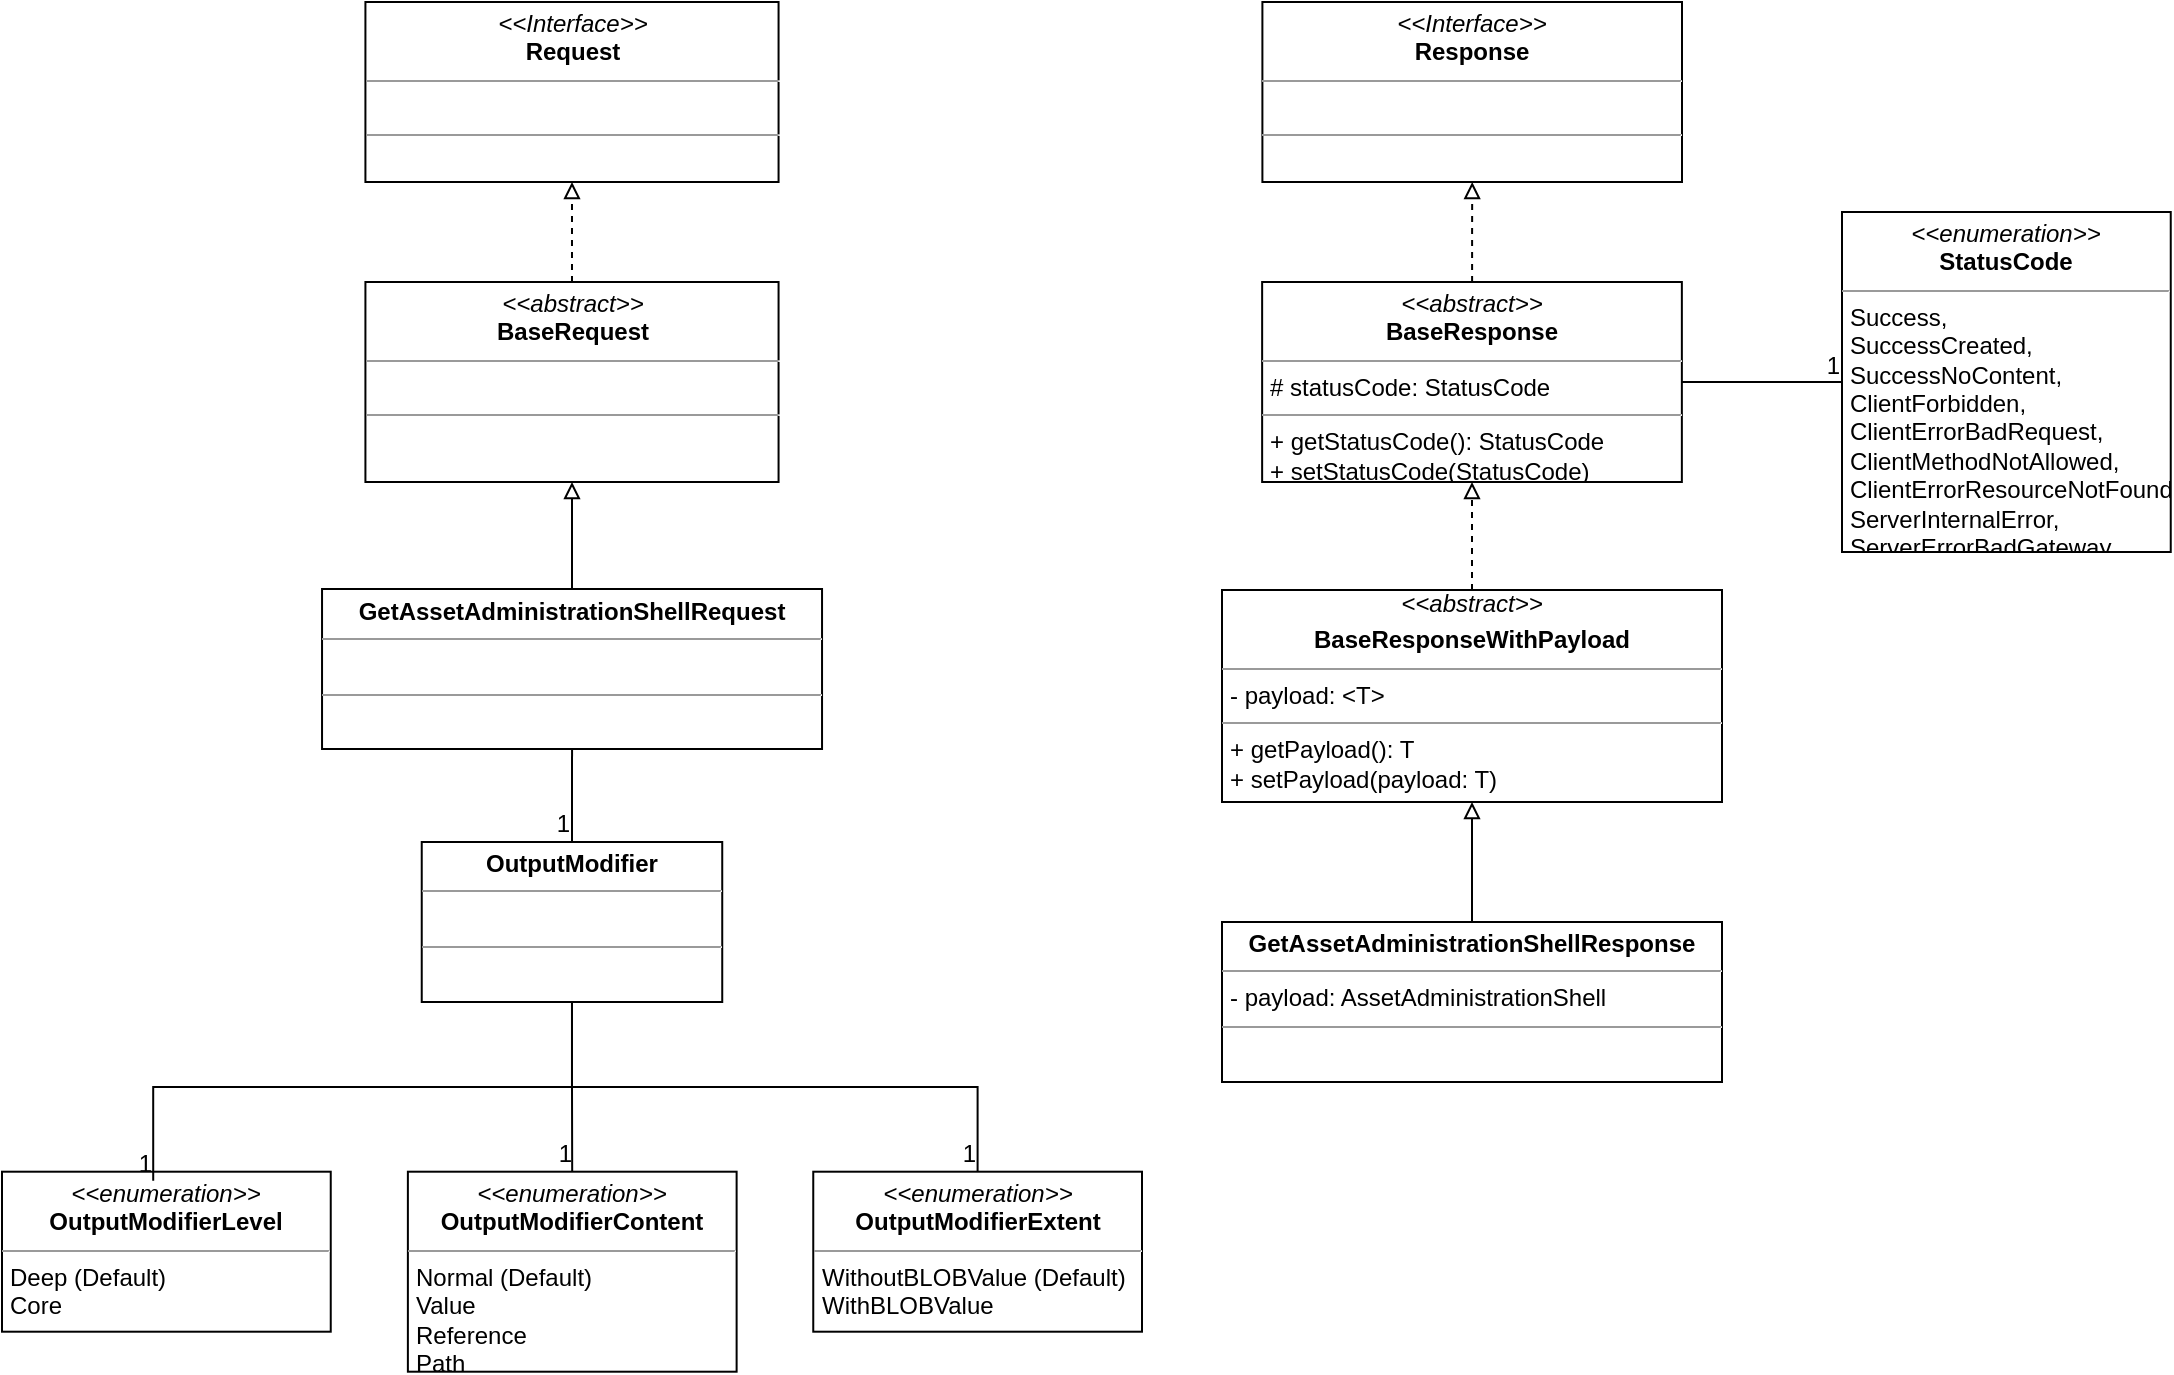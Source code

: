 <mxfile version="15.4.0" type="device"><diagram id="C5RBs43oDa-KdzZeNtuy" name="Page-1"><mxGraphModel dx="1086" dy="926" grid="1" gridSize="10" guides="1" tooltips="1" connect="1" arrows="1" fold="1" page="1" pageScale="1" pageWidth="1169" pageHeight="827" math="0" shadow="0"><root><mxCell id="WIyWlLk6GJQsqaUBKTNV-0"/><mxCell id="WIyWlLk6GJQsqaUBKTNV-1" parent="WIyWlLk6GJQsqaUBKTNV-0"/><mxCell id="f5zDzIItAupmZgzO_Vqk-6" value="&lt;p style=&quot;margin: 0px ; margin-top: 4px ; text-align: center&quot;&gt;&lt;i&gt;&amp;lt;&amp;lt;Interface&amp;gt;&amp;gt;&lt;/i&gt;&lt;br&gt;&lt;b&gt;Request&lt;/b&gt;&lt;/p&gt;&lt;hr size=&quot;1&quot;&gt;&lt;p style=&quot;margin: 0px ; margin-left: 4px&quot;&gt;&lt;br&gt;&lt;/p&gt;&lt;hr size=&quot;1&quot;&gt;&lt;p style=&quot;margin: 0px ; margin-left: 4px&quot;&gt;&lt;br&gt;&lt;/p&gt;" style="verticalAlign=top;align=left;overflow=fill;fontSize=12;fontFamily=Helvetica;html=1;" parent="WIyWlLk6GJQsqaUBKTNV-1" vertex="1"><mxGeometry x="201.71" y="40" width="206.57" height="90" as="geometry"/></mxCell><mxCell id="QECCRtX85m3brhspg_UT-2" value="&lt;p style=&quot;margin: 0px ; margin-top: 4px ; text-align: center&quot;&gt;&lt;b&gt;GetAssetAdministrationShellRequest&lt;/b&gt;&lt;br&gt;&lt;/p&gt;&lt;hr size=&quot;1&quot;&gt;&lt;p style=&quot;margin: 0px ; margin-left: 4px&quot;&gt;&lt;br&gt;&lt;/p&gt;&lt;hr size=&quot;1&quot;&gt;&lt;p style=&quot;margin: 0px ; margin-left: 4px&quot;&gt;&lt;br&gt;&lt;/p&gt;" style="verticalAlign=top;align=left;overflow=fill;fontSize=12;fontFamily=Helvetica;html=1;" parent="WIyWlLk6GJQsqaUBKTNV-1" vertex="1"><mxGeometry x="180.02" y="333.5" width="250" height="80" as="geometry"/></mxCell><mxCell id="QECCRtX85m3brhspg_UT-3" value="" style="endArrow=block;html=1;rounded=0;edgeStyle=orthogonalEdgeStyle;entryX=0.5;entryY=1;entryDx=0;entryDy=0;endFill=0;" parent="WIyWlLk6GJQsqaUBKTNV-1" source="QECCRtX85m3brhspg_UT-2" target="QECCRtX85m3brhspg_UT-87" edge="1"><mxGeometry width="50" height="50" relative="1" as="geometry"><mxPoint x="307.65" y="309.289" as="sourcePoint"/><mxPoint x="305.465" y="275" as="targetPoint"/><Array as="points"/></mxGeometry></mxCell><mxCell id="QECCRtX85m3brhspg_UT-5" value="&lt;p style=&quot;margin: 0px ; margin-top: 4px ; text-align: center&quot;&gt;&lt;b&gt;OutputModifier&lt;/b&gt;&lt;br&gt;&lt;/p&gt;&lt;hr size=&quot;1&quot;&gt;&lt;p style=&quot;margin: 0px ; margin-left: 4px&quot;&gt;&lt;br&gt;&lt;/p&gt;&lt;hr size=&quot;1&quot;&gt;&lt;p style=&quot;margin: 0px ; margin-left: 4px&quot;&gt;&lt;br&gt;&lt;/p&gt;" style="verticalAlign=top;align=left;overflow=fill;fontSize=12;fontFamily=Helvetica;html=1;" parent="WIyWlLk6GJQsqaUBKTNV-1" vertex="1"><mxGeometry x="229.87" y="460" width="150.25" height="80" as="geometry"/></mxCell><mxCell id="QECCRtX85m3brhspg_UT-7" value="&lt;p style=&quot;margin: 0px ; margin-top: 4px ; text-align: center&quot;&gt;&lt;i&gt;&amp;lt;&amp;lt;enumeration&amp;gt;&amp;gt;&lt;/i&gt;&lt;br&gt;&lt;b&gt;OutputModifier&lt;/b&gt;&lt;b&gt;Level&lt;/b&gt;&lt;/p&gt;&lt;hr size=&quot;1&quot;&gt;&lt;p style=&quot;margin: 0px ; margin-left: 4px&quot;&gt;Deep (Default)&lt;br&gt;Core&lt;/p&gt;&lt;hr size=&quot;1&quot;&gt;&lt;p style=&quot;margin: 0px ; margin-left: 4px&quot;&gt;&lt;br&gt;&lt;/p&gt;" style="verticalAlign=top;align=left;overflow=fill;fontSize=12;fontFamily=Helvetica;html=1;" parent="WIyWlLk6GJQsqaUBKTNV-1" vertex="1"><mxGeometry x="20.0" y="624.85" width="164.37" height="80" as="geometry"/></mxCell><mxCell id="QECCRtX85m3brhspg_UT-8" style="edgeStyle=orthogonalEdgeStyle;rounded=0;orthogonalLoop=1;jettySize=auto;html=1;exitX=0.5;exitY=1;exitDx=0;exitDy=0;" parent="WIyWlLk6GJQsqaUBKTNV-1" edge="1"><mxGeometry relative="1" as="geometry"><mxPoint x="104.835" y="705.4" as="sourcePoint"/><mxPoint x="104.835" y="705.4" as="targetPoint"/></mxGeometry></mxCell><mxCell id="QECCRtX85m3brhspg_UT-9" value="&lt;p style=&quot;margin: 0px ; margin-top: 4px ; text-align: center&quot;&gt;&lt;i&gt;&amp;lt;&amp;lt;enumeration&amp;gt;&amp;gt;&lt;/i&gt;&lt;br&gt;&lt;b&gt;OutputModifier&lt;/b&gt;&lt;b&gt;Content&lt;/b&gt;&lt;/p&gt;&lt;hr size=&quot;1&quot;&gt;&lt;p style=&quot;margin: 0px ; margin-left: 4px&quot;&gt;Normal (Default)&lt;br&gt;Value&lt;/p&gt;&lt;p style=&quot;margin: 0px ; margin-left: 4px&quot;&gt;Reference&lt;/p&gt;&lt;p style=&quot;margin: 0px ; margin-left: 4px&quot;&gt;Path&lt;/p&gt;&lt;hr size=&quot;1&quot;&gt;&lt;p style=&quot;margin: 0px ; margin-left: 4px&quot;&gt;&lt;br&gt;&lt;/p&gt;" style="verticalAlign=top;align=left;overflow=fill;fontSize=12;fontFamily=Helvetica;html=1;" parent="WIyWlLk6GJQsqaUBKTNV-1" vertex="1"><mxGeometry x="222.94" y="624.85" width="164.37" height="100" as="geometry"/></mxCell><mxCell id="QECCRtX85m3brhspg_UT-10" value="&lt;p style=&quot;margin: 0px ; margin-top: 4px ; text-align: center&quot;&gt;&lt;i&gt;&amp;lt;&amp;lt;enumeration&amp;gt;&amp;gt;&lt;/i&gt;&lt;br&gt;&lt;b&gt;OutputModifier&lt;/b&gt;&lt;b&gt;Extent&lt;/b&gt;&lt;/p&gt;&lt;hr size=&quot;1&quot;&gt;&lt;p style=&quot;margin: 0px ; margin-left: 4px&quot;&gt;WithoutBLOBValue (Default)&lt;br&gt;WithBLOBValue&lt;/p&gt;&lt;hr size=&quot;1&quot;&gt;&lt;p style=&quot;margin: 0px ; margin-left: 4px&quot;&gt;&lt;br&gt;&lt;/p&gt;" style="verticalAlign=top;align=left;overflow=fill;fontSize=12;fontFamily=Helvetica;html=1;" parent="WIyWlLk6GJQsqaUBKTNV-1" vertex="1"><mxGeometry x="425.63" y="624.85" width="164.37" height="80" as="geometry"/></mxCell><mxCell id="QECCRtX85m3brhspg_UT-12" value="" style="endArrow=none;html=1;rounded=0;entryX=0.5;entryY=0;entryDx=0;entryDy=0;exitX=0.5;exitY=1;exitDx=0;exitDy=0;edgeStyle=orthogonalEdgeStyle;" parent="WIyWlLk6GJQsqaUBKTNV-1" source="QECCRtX85m3brhspg_UT-2" target="QECCRtX85m3brhspg_UT-5" edge="1"><mxGeometry relative="1" as="geometry"><mxPoint x="318.28" y="480" as="sourcePoint"/><mxPoint x="478.28" y="480" as="targetPoint"/></mxGeometry></mxCell><mxCell id="QECCRtX85m3brhspg_UT-13" value="1" style="resizable=0;html=1;align=right;verticalAlign=bottom;" parent="QECCRtX85m3brhspg_UT-12" connectable="0" vertex="1"><mxGeometry x="1" relative="1" as="geometry"/></mxCell><mxCell id="QECCRtX85m3brhspg_UT-53" value="&lt;p style=&quot;margin: 0px ; margin-top: 4px ; text-align: center&quot;&gt;&lt;i&gt;&amp;lt;&amp;lt;Interface&amp;gt;&amp;gt;&lt;/i&gt;&lt;br&gt;&lt;b&gt;Response&lt;/b&gt;&lt;/p&gt;&lt;hr size=&quot;1&quot;&gt;&lt;p style=&quot;margin: 0px ; margin-left: 4px&quot;&gt;&lt;br&gt;&lt;/p&gt;&lt;hr size=&quot;1&quot;&gt;&lt;p style=&quot;margin: 0px ; margin-left: 4px&quot;&gt;&lt;br&gt;&lt;/p&gt;" style="verticalAlign=top;align=left;overflow=fill;fontSize=12;fontFamily=Helvetica;html=1;" parent="WIyWlLk6GJQsqaUBKTNV-1" vertex="1"><mxGeometry x="650.2" y="40" width="209.8" height="90" as="geometry"/></mxCell><mxCell id="QECCRtX85m3brhspg_UT-55" style="edgeStyle=orthogonalEdgeStyle;rounded=0;orthogonalLoop=1;jettySize=auto;html=1;entryX=0.5;entryY=1;entryDx=0;entryDy=0;endArrow=block;endFill=0;dashed=1;" parent="WIyWlLk6GJQsqaUBKTNV-1" source="QECCRtX85m3brhspg_UT-54" target="QECCRtX85m3brhspg_UT-53" edge="1"><mxGeometry relative="1" as="geometry"/></mxCell><mxCell id="QECCRtX85m3brhspg_UT-54" value="&lt;p style=&quot;margin: 0px ; margin-top: 4px ; text-align: center&quot;&gt;&lt;i&gt;&amp;lt;&amp;lt;abstract&amp;gt;&amp;gt;&lt;/i&gt;&lt;br&gt;&lt;b&gt;BaseResponse&lt;/b&gt;&lt;/p&gt;&lt;hr size=&quot;1&quot;&gt;&lt;p style=&quot;margin: 0px ; margin-left: 4px&quot;&gt;# statusCode: StatusCode&lt;/p&gt;&lt;hr size=&quot;1&quot;&gt;&lt;p style=&quot;margin: 0px ; margin-left: 4px&quot;&gt;+ getStatusCode(): StatusCode&lt;br&gt;+ setStatusCode(StatusCode)&lt;/p&gt;" style="verticalAlign=top;align=left;overflow=fill;fontSize=12;fontFamily=Helvetica;html=1;" parent="WIyWlLk6GJQsqaUBKTNV-1" vertex="1"><mxGeometry x="650.07" y="180" width="209.86" height="100" as="geometry"/></mxCell><mxCell id="QECCRtX85m3brhspg_UT-58" style="edgeStyle=orthogonalEdgeStyle;rounded=0;orthogonalLoop=1;jettySize=auto;html=1;entryX=0.5;entryY=1;entryDx=0;entryDy=0;endArrow=block;endFill=0;dashed=1;" parent="WIyWlLk6GJQsqaUBKTNV-1" source="QECCRtX85m3brhspg_UT-56" target="QECCRtX85m3brhspg_UT-54" edge="1"><mxGeometry relative="1" as="geometry"><mxPoint x="755.14" y="320" as="targetPoint"/></mxGeometry></mxCell><mxCell id="QECCRtX85m3brhspg_UT-56" value="&lt;div style=&quot;text-align: center&quot;&gt;&lt;i&gt;&amp;lt;&amp;lt;abstract&amp;gt;&amp;gt;&lt;/i&gt;&lt;/div&gt;&lt;p style=&quot;margin: 0px ; margin-top: 4px ; text-align: center&quot;&gt;&lt;b&gt;BaseResponseWithPayload&lt;/b&gt;&lt;br&gt;&lt;/p&gt;&lt;hr size=&quot;1&quot;&gt;&lt;p style=&quot;margin: 0px ; margin-left: 4px&quot;&gt;- payload: &amp;lt;T&amp;gt;&lt;/p&gt;&lt;hr size=&quot;1&quot;&gt;&lt;p style=&quot;margin: 0px ; margin-left: 4px&quot;&gt;+ getPayload(): T&lt;/p&gt;&lt;p style=&quot;margin: 0px ; margin-left: 4px&quot;&gt;+ setPayload(payload: T)&lt;/p&gt;" style="verticalAlign=top;align=left;overflow=fill;fontSize=12;fontFamily=Helvetica;html=1;" parent="WIyWlLk6GJQsqaUBKTNV-1" vertex="1"><mxGeometry x="630" y="334" width="250" height="106" as="geometry"/></mxCell><mxCell id="QECCRtX85m3brhspg_UT-67" value="" style="endArrow=none;html=1;rounded=0;edgeStyle=orthogonalEdgeStyle;exitX=0.5;exitY=1;exitDx=0;exitDy=0;" parent="WIyWlLk6GJQsqaUBKTNV-1" source="QECCRtX85m3brhspg_UT-5" target="QECCRtX85m3brhspg_UT-9" edge="1"><mxGeometry relative="1" as="geometry"><mxPoint x="458.28" y="540" as="sourcePoint"/><mxPoint x="618.28" y="540" as="targetPoint"/></mxGeometry></mxCell><mxCell id="QECCRtX85m3brhspg_UT-68" value="1" style="resizable=0;html=1;align=right;verticalAlign=bottom;" parent="QECCRtX85m3brhspg_UT-67" connectable="0" vertex="1"><mxGeometry x="1" relative="1" as="geometry"/></mxCell><mxCell id="QECCRtX85m3brhspg_UT-69" value="" style="endArrow=none;html=1;rounded=0;edgeStyle=orthogonalEdgeStyle;exitX=0.5;exitY=1;exitDx=0;exitDy=0;" parent="WIyWlLk6GJQsqaUBKTNV-1" source="QECCRtX85m3brhspg_UT-5" target="QECCRtX85m3brhspg_UT-10" edge="1"><mxGeometry relative="1" as="geometry"><mxPoint x="458.28" y="570" as="sourcePoint"/><mxPoint x="618.28" y="570" as="targetPoint"/></mxGeometry></mxCell><mxCell id="QECCRtX85m3brhspg_UT-70" value="1" style="resizable=0;html=1;align=right;verticalAlign=bottom;" parent="QECCRtX85m3brhspg_UT-69" connectable="0" vertex="1"><mxGeometry x="1" relative="1" as="geometry"/></mxCell><mxCell id="QECCRtX85m3brhspg_UT-71" value="" style="endArrow=none;html=1;rounded=0;edgeStyle=orthogonalEdgeStyle;entryX=0.46;entryY=0.057;entryDx=0;entryDy=0;entryPerimeter=0;exitX=0.5;exitY=1;exitDx=0;exitDy=0;" parent="WIyWlLk6GJQsqaUBKTNV-1" source="QECCRtX85m3brhspg_UT-5" target="QECCRtX85m3brhspg_UT-7" edge="1"><mxGeometry relative="1" as="geometry"><mxPoint x="308.28" y="520" as="sourcePoint"/><mxPoint x="468.28" y="520" as="targetPoint"/></mxGeometry></mxCell><mxCell id="QECCRtX85m3brhspg_UT-72" value="1" style="resizable=0;html=1;align=right;verticalAlign=bottom;" parent="QECCRtX85m3brhspg_UT-71" connectable="0" vertex="1"><mxGeometry x="1" relative="1" as="geometry"/></mxCell><mxCell id="QECCRtX85m3brhspg_UT-88" style="edgeStyle=orthogonalEdgeStyle;rounded=0;orthogonalLoop=1;jettySize=auto;html=1;entryX=0.5;entryY=1;entryDx=0;entryDy=0;endArrow=block;endFill=0;dashed=1;" parent="WIyWlLk6GJQsqaUBKTNV-1" source="QECCRtX85m3brhspg_UT-87" target="f5zDzIItAupmZgzO_Vqk-6" edge="1"><mxGeometry relative="1" as="geometry"/></mxCell><mxCell id="QECCRtX85m3brhspg_UT-87" value="&lt;p style=&quot;margin: 0px ; margin-top: 4px ; text-align: center&quot;&gt;&lt;i&gt;&amp;lt;&amp;lt;abstract&amp;gt;&amp;gt;&lt;/i&gt;&lt;br&gt;&lt;b&gt;BaseRequest&lt;/b&gt;&lt;/p&gt;&lt;hr size=&quot;1&quot;&gt;&lt;p style=&quot;margin: 0px ; margin-left: 4px&quot;&gt;&lt;br&gt;&lt;/p&gt;&lt;hr size=&quot;1&quot;&gt;&lt;p style=&quot;margin: 0px ; margin-left: 4px&quot;&gt;&lt;br&gt;&lt;/p&gt;" style="verticalAlign=top;align=left;overflow=fill;fontSize=12;fontFamily=Helvetica;html=1;" parent="WIyWlLk6GJQsqaUBKTNV-1" vertex="1"><mxGeometry x="201.71" y="180" width="206.57" height="100" as="geometry"/></mxCell><mxCell id="PBfXvJH0e5-T9Yte9ShT-0" style="edgeStyle=orthogonalEdgeStyle;rounded=0;orthogonalLoop=1;jettySize=auto;html=1;entryX=0.5;entryY=1;entryDx=0;entryDy=0;endArrow=block;endFill=0;" parent="WIyWlLk6GJQsqaUBKTNV-1" source="PBfXvJH0e5-T9Yte9ShT-1" target="QECCRtX85m3brhspg_UT-56" edge="1"><mxGeometry relative="1" as="geometry"><mxPoint x="755.1" y="414" as="targetPoint"/></mxGeometry></mxCell><mxCell id="PBfXvJH0e5-T9Yte9ShT-1" value="&lt;p style=&quot;margin: 0px ; margin-top: 4px ; text-align: center&quot;&gt;&lt;b&gt;GetAssetAdministrationShellResponse&lt;/b&gt;&lt;/p&gt;&lt;hr size=&quot;1&quot;&gt;&lt;p style=&quot;margin: 0px ; margin-left: 4px&quot;&gt;- payload: AssetAdministrationShell&lt;/p&gt;&lt;hr size=&quot;1&quot;&gt;&lt;p style=&quot;margin: 0px ; margin-left: 4px&quot;&gt;&lt;br&gt;&lt;/p&gt;" style="verticalAlign=top;align=left;overflow=fill;fontSize=12;fontFamily=Helvetica;html=1;" parent="WIyWlLk6GJQsqaUBKTNV-1" vertex="1"><mxGeometry x="630" y="500" width="250" height="80" as="geometry"/></mxCell><mxCell id="5hzXr88Hh37EjgbTWg0e-0" value="&lt;p style=&quot;margin: 0px ; margin-top: 4px ; text-align: center&quot;&gt;&lt;i&gt;&amp;lt;&amp;lt;enumeration&amp;gt;&amp;gt;&lt;/i&gt;&lt;br&gt;&lt;b&gt;StatusCode&lt;/b&gt;&lt;/p&gt;&lt;hr size=&quot;1&quot;&gt;&lt;p style=&quot;margin: 0px ; margin-left: 4px&quot;&gt;Success,&lt;/p&gt;&lt;p style=&quot;margin: 0px ; margin-left: 4px&quot;&gt;SuccessCreated,&lt;/p&gt;&lt;p style=&quot;margin: 0px ; margin-left: 4px&quot;&gt;SuccessNoContent,&lt;/p&gt;&lt;p style=&quot;margin: 0px ; margin-left: 4px&quot;&gt;ClientForbidden,&lt;/p&gt;&lt;p style=&quot;margin: 0px ; margin-left: 4px&quot;&gt;ClientErrorBadRequest,&lt;/p&gt;&lt;p style=&quot;margin: 0px ; margin-left: 4px&quot;&gt;ClientMethodNotAllowed,&lt;/p&gt;&lt;p style=&quot;margin: 0px ; margin-left: 4px&quot;&gt;ClientErrorResourceNotFound,&lt;/p&gt;&lt;p style=&quot;margin: 0px ; margin-left: 4px&quot;&gt;ServerInternalError,&lt;/p&gt;&lt;p style=&quot;margin: 0px ; margin-left: 4px&quot;&gt;ServerErrorBadGateway&lt;/p&gt;&lt;hr size=&quot;1&quot;&gt;&lt;p style=&quot;margin: 0px ; margin-left: 4px&quot;&gt;&lt;br&gt;&lt;/p&gt;" style="verticalAlign=top;align=left;overflow=fill;fontSize=12;fontFamily=Helvetica;html=1;" parent="WIyWlLk6GJQsqaUBKTNV-1" vertex="1"><mxGeometry x="940" y="145" width="164.37" height="170" as="geometry"/></mxCell><mxCell id="5hzXr88Hh37EjgbTWg0e-1" value="" style="endArrow=none;html=1;rounded=0;edgeStyle=orthogonalEdgeStyle;entryX=0;entryY=0.5;entryDx=0;entryDy=0;exitX=1;exitY=0.5;exitDx=0;exitDy=0;" parent="WIyWlLk6GJQsqaUBKTNV-1" source="QECCRtX85m3brhspg_UT-54" target="5hzXr88Hh37EjgbTWg0e-0" edge="1"><mxGeometry relative="1" as="geometry"><mxPoint x="314.995" y="550" as="sourcePoint"/><mxPoint x="105.61" y="639.41" as="targetPoint"/></mxGeometry></mxCell><mxCell id="5hzXr88Hh37EjgbTWg0e-2" value="1" style="resizable=0;html=1;align=right;verticalAlign=bottom;" parent="5hzXr88Hh37EjgbTWg0e-1" connectable="0" vertex="1"><mxGeometry x="1" relative="1" as="geometry"/></mxCell></root></mxGraphModel></diagram></mxfile>